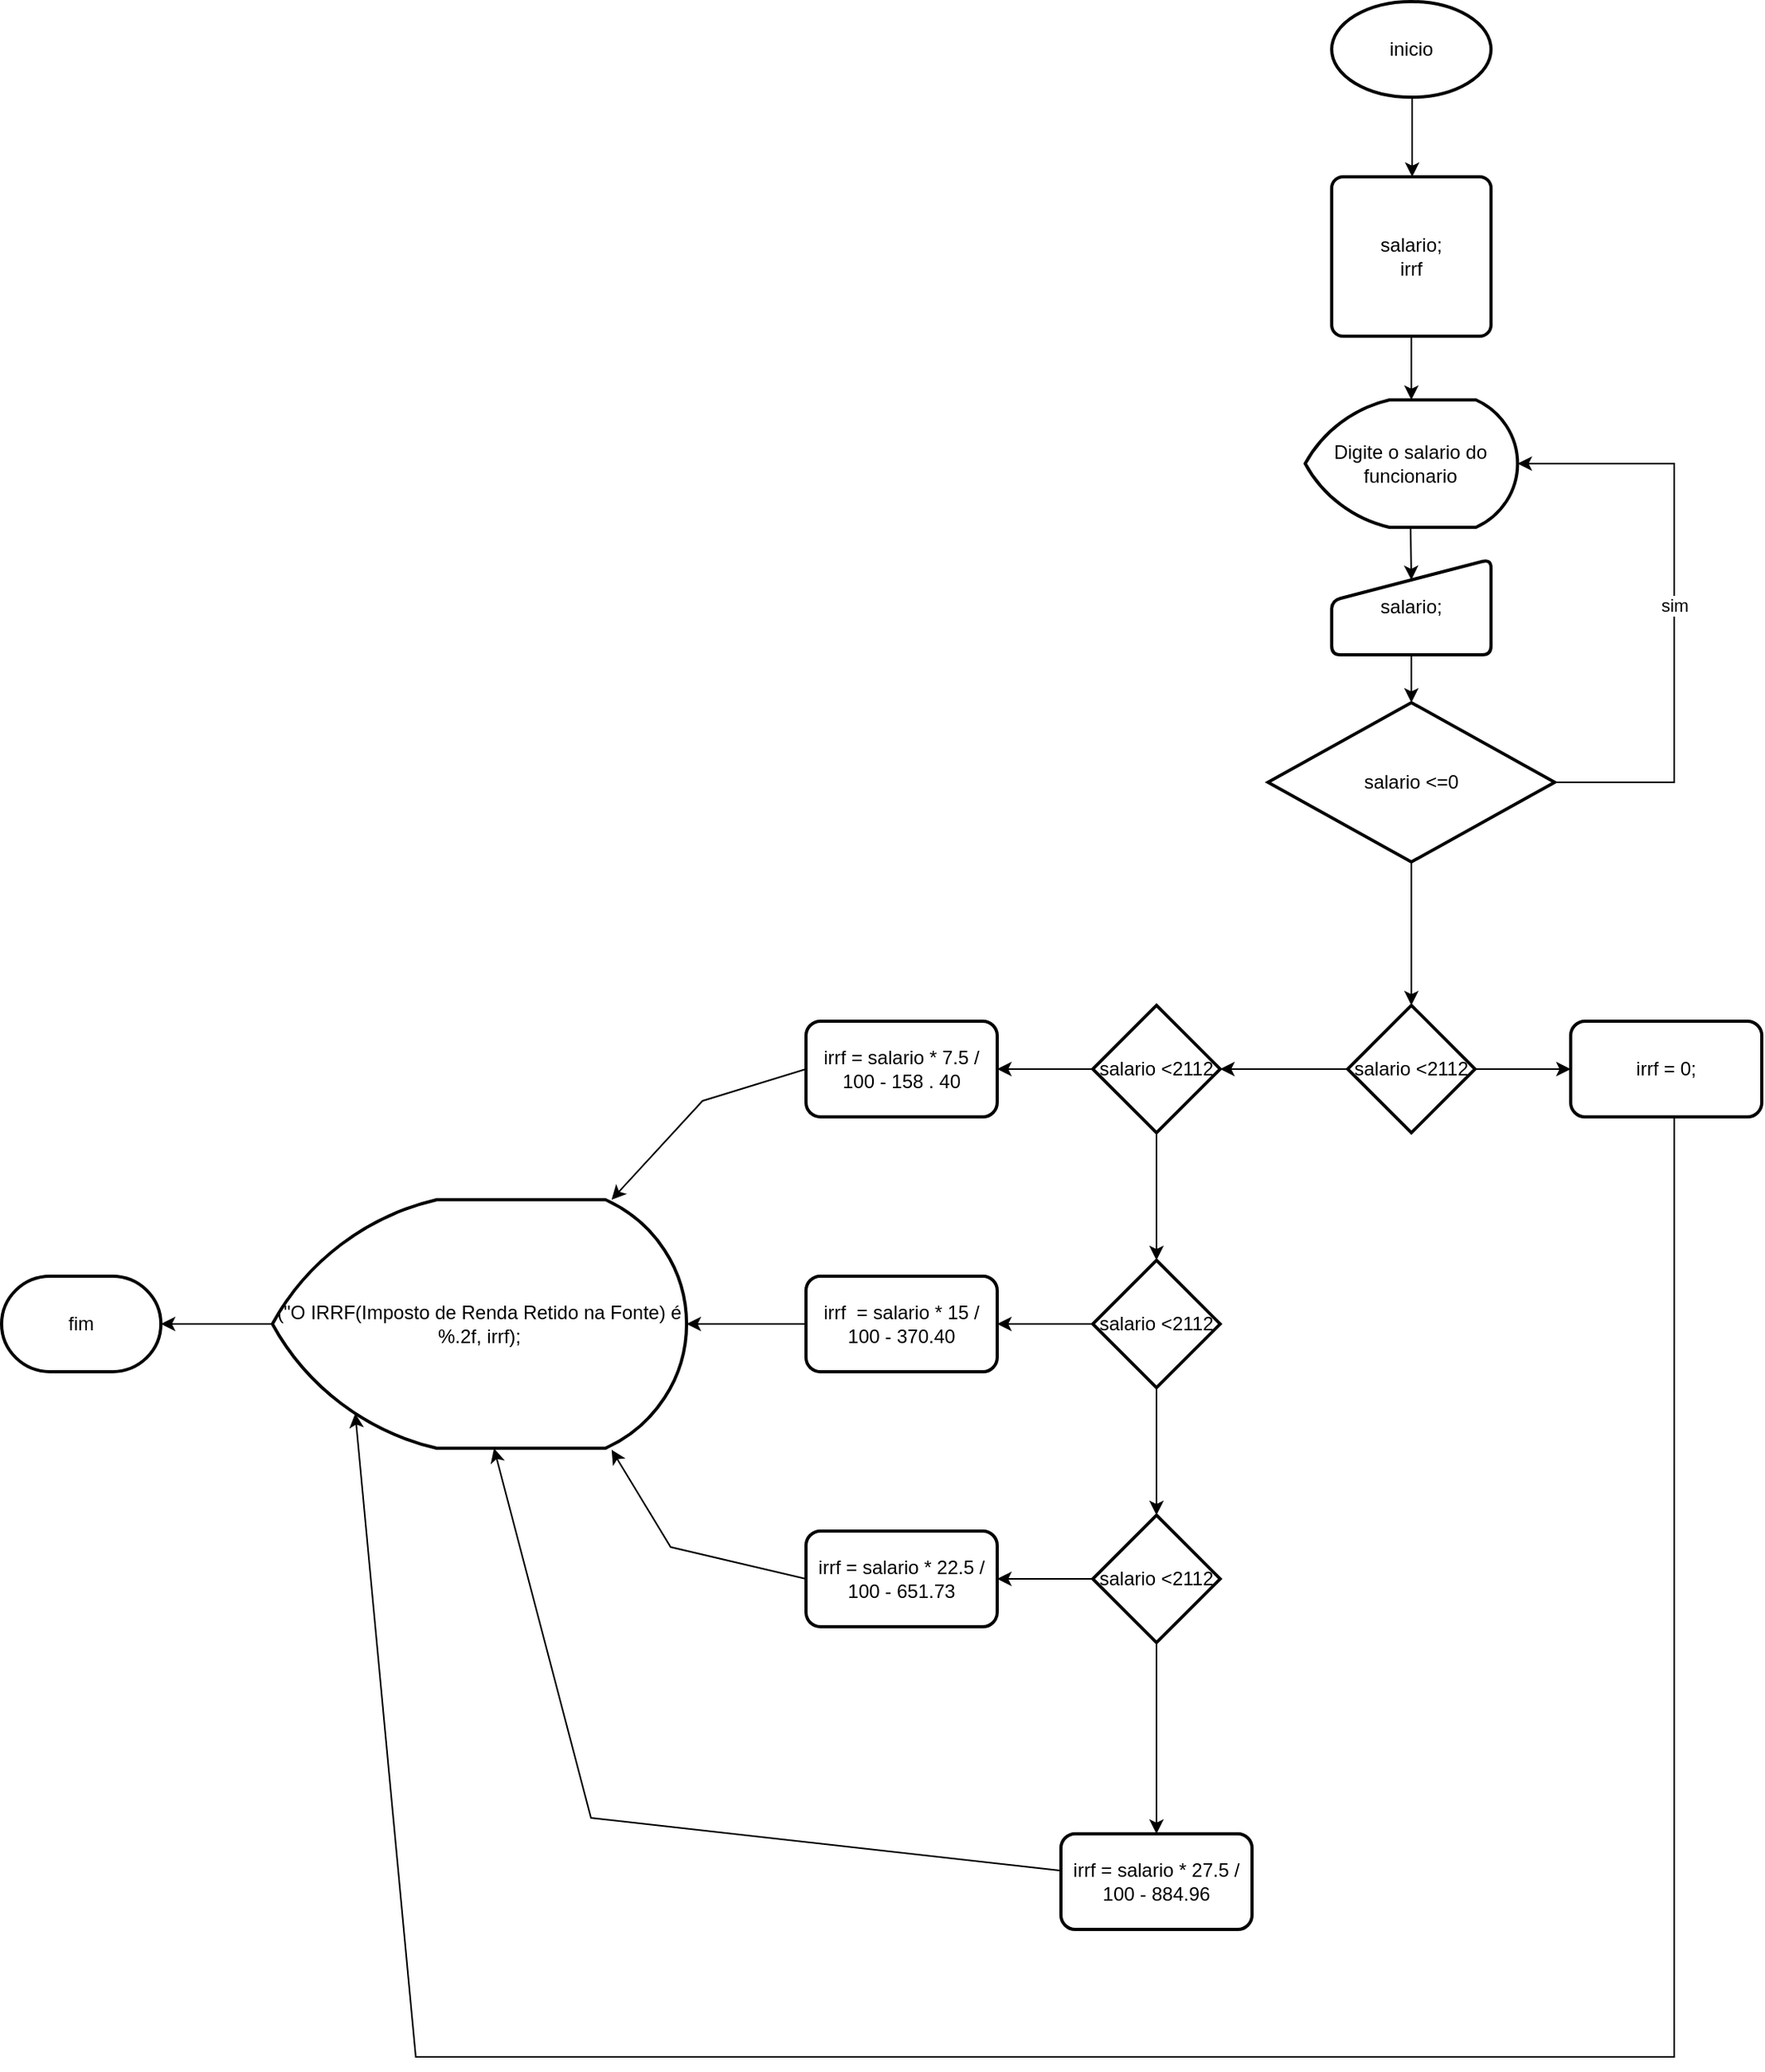 <mxfile version="21.6.9" type="device">
  <diagram name="Página-1" id="yDk6Ra9tHJULpmfYCeZ8">
    <mxGraphModel dx="1299" dy="780" grid="1" gridSize="10" guides="1" tooltips="1" connect="1" arrows="1" fold="1" page="1" pageScale="1" pageWidth="827" pageHeight="1169" math="0" shadow="0">
      <root>
        <mxCell id="0" />
        <mxCell id="1" parent="0" />
        <mxCell id="brn8bcqJcwjxRZUSFnzr-4" value="" style="endArrow=classic;html=1;rounded=0;exitX=0.5;exitY=1;exitDx=0;exitDy=0;entryX=0.5;entryY=0;entryDx=0;entryDy=0;" edge="1" parent="1">
          <mxGeometry width="50" height="50" relative="1" as="geometry">
            <mxPoint x="395.5" y="90" as="sourcePoint" />
            <mxPoint x="395.5" y="140" as="targetPoint" />
          </mxGeometry>
        </mxCell>
        <mxCell id="brn8bcqJcwjxRZUSFnzr-6" value="inicio" style="strokeWidth=2;html=1;shape=mxgraph.flowchart.start_1;whiteSpace=wrap;" vertex="1" parent="1">
          <mxGeometry x="345" y="30" width="100" height="60" as="geometry" />
        </mxCell>
        <mxCell id="brn8bcqJcwjxRZUSFnzr-7" value="salario;&lt;br&gt;irrf" style="rounded=1;whiteSpace=wrap;html=1;absoluteArcSize=1;arcSize=14;strokeWidth=2;" vertex="1" parent="1">
          <mxGeometry x="345" y="140" width="100" height="100" as="geometry" />
        </mxCell>
        <mxCell id="brn8bcqJcwjxRZUSFnzr-8" value="Digite o salario do funcionario" style="strokeWidth=2;html=1;shape=mxgraph.flowchart.display;whiteSpace=wrap;" vertex="1" parent="1">
          <mxGeometry x="328.34" y="280" width="133.33" height="80" as="geometry" />
        </mxCell>
        <mxCell id="brn8bcqJcwjxRZUSFnzr-9" value="" style="endArrow=classic;html=1;rounded=0;exitX=0.5;exitY=1;exitDx=0;exitDy=0;entryX=0.5;entryY=0;entryDx=0;entryDy=0;entryPerimeter=0;" edge="1" parent="1" source="brn8bcqJcwjxRZUSFnzr-7" target="brn8bcqJcwjxRZUSFnzr-8">
          <mxGeometry width="50" height="50" relative="1" as="geometry">
            <mxPoint x="435" y="140" as="sourcePoint" />
            <mxPoint x="485" y="90" as="targetPoint" />
          </mxGeometry>
        </mxCell>
        <mxCell id="brn8bcqJcwjxRZUSFnzr-10" value="" style="endArrow=classic;html=1;rounded=0;exitX=0.56;exitY=1.025;exitDx=0;exitDy=0;exitPerimeter=0;entryX=0.5;entryY=0.217;entryDx=0;entryDy=0;entryPerimeter=0;" edge="1" parent="1" target="brn8bcqJcwjxRZUSFnzr-11">
          <mxGeometry width="50" height="50" relative="1" as="geometry">
            <mxPoint x="394.505" y="360" as="sourcePoint" />
            <mxPoint x="394.5" y="398" as="targetPoint" />
            <Array as="points" />
          </mxGeometry>
        </mxCell>
        <mxCell id="brn8bcqJcwjxRZUSFnzr-11" value="salario;" style="html=1;strokeWidth=2;shape=manualInput;whiteSpace=wrap;rounded=1;size=26;arcSize=11;" vertex="1" parent="1">
          <mxGeometry x="345" y="380" width="100" height="60" as="geometry" />
        </mxCell>
        <mxCell id="brn8bcqJcwjxRZUSFnzr-20" value="" style="edgeStyle=orthogonalEdgeStyle;rounded=0;orthogonalLoop=1;jettySize=auto;html=1;" edge="1" parent="1" source="brn8bcqJcwjxRZUSFnzr-12" target="brn8bcqJcwjxRZUSFnzr-19">
          <mxGeometry relative="1" as="geometry" />
        </mxCell>
        <mxCell id="brn8bcqJcwjxRZUSFnzr-12" value="salario &amp;lt;=0" style="strokeWidth=2;html=1;shape=mxgraph.flowchart.decision;whiteSpace=wrap;" vertex="1" parent="1">
          <mxGeometry x="305" y="470" width="180" height="100" as="geometry" />
        </mxCell>
        <mxCell id="brn8bcqJcwjxRZUSFnzr-13" value="" style="endArrow=classic;html=1;rounded=0;exitX=0.5;exitY=1;exitDx=0;exitDy=0;entryX=0.5;entryY=0;entryDx=0;entryDy=0;entryPerimeter=0;" edge="1" parent="1" source="brn8bcqJcwjxRZUSFnzr-11" target="brn8bcqJcwjxRZUSFnzr-12">
          <mxGeometry width="50" height="50" relative="1" as="geometry">
            <mxPoint x="435" y="340" as="sourcePoint" />
            <mxPoint x="485" y="290" as="targetPoint" />
          </mxGeometry>
        </mxCell>
        <mxCell id="brn8bcqJcwjxRZUSFnzr-18" value="sim" style="endArrow=classic;html=1;rounded=0;exitX=1;exitY=0.5;exitDx=0;exitDy=0;exitPerimeter=0;entryX=1;entryY=0.5;entryDx=0;entryDy=0;entryPerimeter=0;" edge="1" parent="1" source="brn8bcqJcwjxRZUSFnzr-12" target="brn8bcqJcwjxRZUSFnzr-8">
          <mxGeometry width="50" height="50" relative="1" as="geometry">
            <mxPoint x="580" y="440" as="sourcePoint" />
            <mxPoint x="630" y="390" as="targetPoint" />
            <Array as="points">
              <mxPoint x="560" y="520" />
              <mxPoint x="560" y="320" />
            </Array>
          </mxGeometry>
        </mxCell>
        <mxCell id="brn8bcqJcwjxRZUSFnzr-24" value="" style="edgeStyle=orthogonalEdgeStyle;rounded=0;orthogonalLoop=1;jettySize=auto;html=1;" edge="1" parent="1" source="brn8bcqJcwjxRZUSFnzr-19" target="brn8bcqJcwjxRZUSFnzr-23">
          <mxGeometry relative="1" as="geometry" />
        </mxCell>
        <mxCell id="brn8bcqJcwjxRZUSFnzr-26" value="" style="edgeStyle=orthogonalEdgeStyle;rounded=0;orthogonalLoop=1;jettySize=auto;html=1;" edge="1" parent="1" source="brn8bcqJcwjxRZUSFnzr-19" target="brn8bcqJcwjxRZUSFnzr-25">
          <mxGeometry relative="1" as="geometry" />
        </mxCell>
        <mxCell id="brn8bcqJcwjxRZUSFnzr-19" value="salario &amp;lt;2112" style="rhombus;whiteSpace=wrap;html=1;strokeWidth=2;" vertex="1" parent="1">
          <mxGeometry x="355" y="660" width="80" height="80" as="geometry" />
        </mxCell>
        <mxCell id="brn8bcqJcwjxRZUSFnzr-23" value="irrf = 0;" style="rounded=1;whiteSpace=wrap;html=1;strokeWidth=2;" vertex="1" parent="1">
          <mxGeometry x="495" y="670" width="120" height="60" as="geometry" />
        </mxCell>
        <mxCell id="brn8bcqJcwjxRZUSFnzr-28" value="" style="edgeStyle=orthogonalEdgeStyle;rounded=0;orthogonalLoop=1;jettySize=auto;html=1;" edge="1" parent="1" source="brn8bcqJcwjxRZUSFnzr-25" target="brn8bcqJcwjxRZUSFnzr-27">
          <mxGeometry relative="1" as="geometry" />
        </mxCell>
        <mxCell id="brn8bcqJcwjxRZUSFnzr-34" value="" style="edgeStyle=orthogonalEdgeStyle;rounded=0;orthogonalLoop=1;jettySize=auto;html=1;" edge="1" parent="1" source="brn8bcqJcwjxRZUSFnzr-25" target="brn8bcqJcwjxRZUSFnzr-33">
          <mxGeometry relative="1" as="geometry" />
        </mxCell>
        <mxCell id="brn8bcqJcwjxRZUSFnzr-25" value="salario &amp;lt;2112" style="rhombus;whiteSpace=wrap;html=1;strokeWidth=2;" vertex="1" parent="1">
          <mxGeometry x="195" y="660" width="80" height="80" as="geometry" />
        </mxCell>
        <mxCell id="brn8bcqJcwjxRZUSFnzr-30" value="" style="edgeStyle=orthogonalEdgeStyle;rounded=0;orthogonalLoop=1;jettySize=auto;html=1;" edge="1" parent="1" source="brn8bcqJcwjxRZUSFnzr-27" target="brn8bcqJcwjxRZUSFnzr-29">
          <mxGeometry relative="1" as="geometry" />
        </mxCell>
        <mxCell id="brn8bcqJcwjxRZUSFnzr-36" value="" style="edgeStyle=orthogonalEdgeStyle;rounded=0;orthogonalLoop=1;jettySize=auto;html=1;" edge="1" parent="1" source="brn8bcqJcwjxRZUSFnzr-27" target="brn8bcqJcwjxRZUSFnzr-35">
          <mxGeometry relative="1" as="geometry" />
        </mxCell>
        <mxCell id="brn8bcqJcwjxRZUSFnzr-27" value="salario &amp;lt;2112" style="rhombus;whiteSpace=wrap;html=1;strokeWidth=2;" vertex="1" parent="1">
          <mxGeometry x="195" y="820" width="80" height="80" as="geometry" />
        </mxCell>
        <mxCell id="brn8bcqJcwjxRZUSFnzr-32" value="" style="edgeStyle=orthogonalEdgeStyle;rounded=0;orthogonalLoop=1;jettySize=auto;html=1;" edge="1" parent="1" source="brn8bcqJcwjxRZUSFnzr-29" target="brn8bcqJcwjxRZUSFnzr-31">
          <mxGeometry relative="1" as="geometry" />
        </mxCell>
        <mxCell id="brn8bcqJcwjxRZUSFnzr-38" value="" style="edgeStyle=orthogonalEdgeStyle;rounded=0;orthogonalLoop=1;jettySize=auto;html=1;" edge="1" parent="1" source="brn8bcqJcwjxRZUSFnzr-29" target="brn8bcqJcwjxRZUSFnzr-37">
          <mxGeometry relative="1" as="geometry" />
        </mxCell>
        <mxCell id="brn8bcqJcwjxRZUSFnzr-29" value="salario &amp;lt;2112" style="rhombus;whiteSpace=wrap;html=1;strokeWidth=2;" vertex="1" parent="1">
          <mxGeometry x="195" y="980" width="80" height="80" as="geometry" />
        </mxCell>
        <mxCell id="brn8bcqJcwjxRZUSFnzr-31" value="irrf = salario * 27.5 / 100 - 884.96" style="rounded=1;whiteSpace=wrap;html=1;strokeWidth=2;" vertex="1" parent="1">
          <mxGeometry x="175" y="1180" width="120" height="60" as="geometry" />
        </mxCell>
        <mxCell id="brn8bcqJcwjxRZUSFnzr-33" value="irrf = salario * 7.5 / 100 - 158 . 40" style="rounded=1;whiteSpace=wrap;html=1;strokeWidth=2;" vertex="1" parent="1">
          <mxGeometry x="15" y="670" width="120" height="60" as="geometry" />
        </mxCell>
        <mxCell id="brn8bcqJcwjxRZUSFnzr-35" value="irrf&amp;nbsp; = salario * 15 / 100 - 370.40" style="rounded=1;whiteSpace=wrap;html=1;strokeWidth=2;" vertex="1" parent="1">
          <mxGeometry x="15" y="830" width="120" height="60" as="geometry" />
        </mxCell>
        <mxCell id="brn8bcqJcwjxRZUSFnzr-37" value="irrf = salario * 22.5 / 100 - 651.73" style="rounded=1;whiteSpace=wrap;html=1;strokeWidth=2;" vertex="1" parent="1">
          <mxGeometry x="15" y="990" width="120" height="60" as="geometry" />
        </mxCell>
        <mxCell id="brn8bcqJcwjxRZUSFnzr-39" value="(&quot;O IRRF(Imposto de Renda Retido na Fonte) é %.2f, irrf);" style="strokeWidth=2;html=1;shape=mxgraph.flowchart.display;whiteSpace=wrap;" vertex="1" parent="1">
          <mxGeometry x="-320" y="782" width="260" height="156" as="geometry" />
        </mxCell>
        <mxCell id="brn8bcqJcwjxRZUSFnzr-40" value="fim" style="strokeWidth=2;html=1;shape=mxgraph.flowchart.terminator;whiteSpace=wrap;" vertex="1" parent="1">
          <mxGeometry x="-490" y="830" width="100" height="60" as="geometry" />
        </mxCell>
        <mxCell id="brn8bcqJcwjxRZUSFnzr-41" value="" style="endArrow=classic;html=1;rounded=0;entryX=1;entryY=0.5;entryDx=0;entryDy=0;entryPerimeter=0;exitX=0;exitY=0.5;exitDx=0;exitDy=0;exitPerimeter=0;" edge="1" parent="1" source="brn8bcqJcwjxRZUSFnzr-39" target="brn8bcqJcwjxRZUSFnzr-40">
          <mxGeometry width="50" height="50" relative="1" as="geometry">
            <mxPoint x="-390" y="1040" as="sourcePoint" />
            <mxPoint x="-340" y="990" as="targetPoint" />
          </mxGeometry>
        </mxCell>
        <mxCell id="brn8bcqJcwjxRZUSFnzr-42" value="" style="endArrow=classic;html=1;rounded=0;exitX=0;exitY=0.5;exitDx=0;exitDy=0;entryX=0.819;entryY=1.006;entryDx=0;entryDy=0;entryPerimeter=0;" edge="1" parent="1" source="brn8bcqJcwjxRZUSFnzr-37" target="brn8bcqJcwjxRZUSFnzr-39">
          <mxGeometry width="50" height="50" relative="1" as="geometry">
            <mxPoint x="10" y="1020" as="sourcePoint" />
            <mxPoint x="-30" y="990" as="targetPoint" />
            <Array as="points">
              <mxPoint x="-70" y="1000" />
            </Array>
          </mxGeometry>
        </mxCell>
        <mxCell id="brn8bcqJcwjxRZUSFnzr-43" value="" style="endArrow=classic;html=1;rounded=0;exitX=0;exitY=0.5;exitDx=0;exitDy=0;entryX=1;entryY=0.5;entryDx=0;entryDy=0;entryPerimeter=0;" edge="1" parent="1" source="brn8bcqJcwjxRZUSFnzr-35" target="brn8bcqJcwjxRZUSFnzr-39">
          <mxGeometry width="50" height="50" relative="1" as="geometry">
            <mxPoint x="-80" y="1040" as="sourcePoint" />
            <mxPoint x="-30" y="990" as="targetPoint" />
          </mxGeometry>
        </mxCell>
        <mxCell id="brn8bcqJcwjxRZUSFnzr-44" value="" style="endArrow=classic;html=1;rounded=0;exitX=0;exitY=0.5;exitDx=0;exitDy=0;entryX=0.819;entryY=0;entryDx=0;entryDy=0;entryPerimeter=0;" edge="1" parent="1" source="brn8bcqJcwjxRZUSFnzr-33" target="brn8bcqJcwjxRZUSFnzr-39">
          <mxGeometry width="50" height="50" relative="1" as="geometry">
            <mxPoint x="-80" y="1040" as="sourcePoint" />
            <mxPoint x="-110" y="780" as="targetPoint" />
            <Array as="points">
              <mxPoint x="-50" y="720" />
            </Array>
          </mxGeometry>
        </mxCell>
        <mxCell id="brn8bcqJcwjxRZUSFnzr-45" value="" style="endArrow=classic;html=1;rounded=0;exitX=0.542;exitY=1;exitDx=0;exitDy=0;exitPerimeter=0;entryX=0.2;entryY=0.86;entryDx=0;entryDy=0;entryPerimeter=0;" edge="1" parent="1" source="brn8bcqJcwjxRZUSFnzr-23" target="brn8bcqJcwjxRZUSFnzr-39">
          <mxGeometry width="50" height="50" relative="1" as="geometry">
            <mxPoint x="420" y="1040" as="sourcePoint" />
            <mxPoint x="-60" y="1180" as="targetPoint" />
            <Array as="points">
              <mxPoint x="560" y="1320" />
              <mxPoint x="-230" y="1320" />
            </Array>
          </mxGeometry>
        </mxCell>
        <mxCell id="brn8bcqJcwjxRZUSFnzr-46" value="" style="endArrow=classic;html=1;rounded=0;exitX=-0.008;exitY=0.383;exitDx=0;exitDy=0;entryX=0.535;entryY=1;entryDx=0;entryDy=0;entryPerimeter=0;exitPerimeter=0;" edge="1" parent="1" source="brn8bcqJcwjxRZUSFnzr-31" target="brn8bcqJcwjxRZUSFnzr-39">
          <mxGeometry width="50" height="50" relative="1" as="geometry">
            <mxPoint x="20" y="1130" as="sourcePoint" />
            <mxPoint x="-120" y="1090" as="targetPoint" />
            <Array as="points">
              <mxPoint x="-120" y="1170" />
            </Array>
          </mxGeometry>
        </mxCell>
      </root>
    </mxGraphModel>
  </diagram>
</mxfile>
